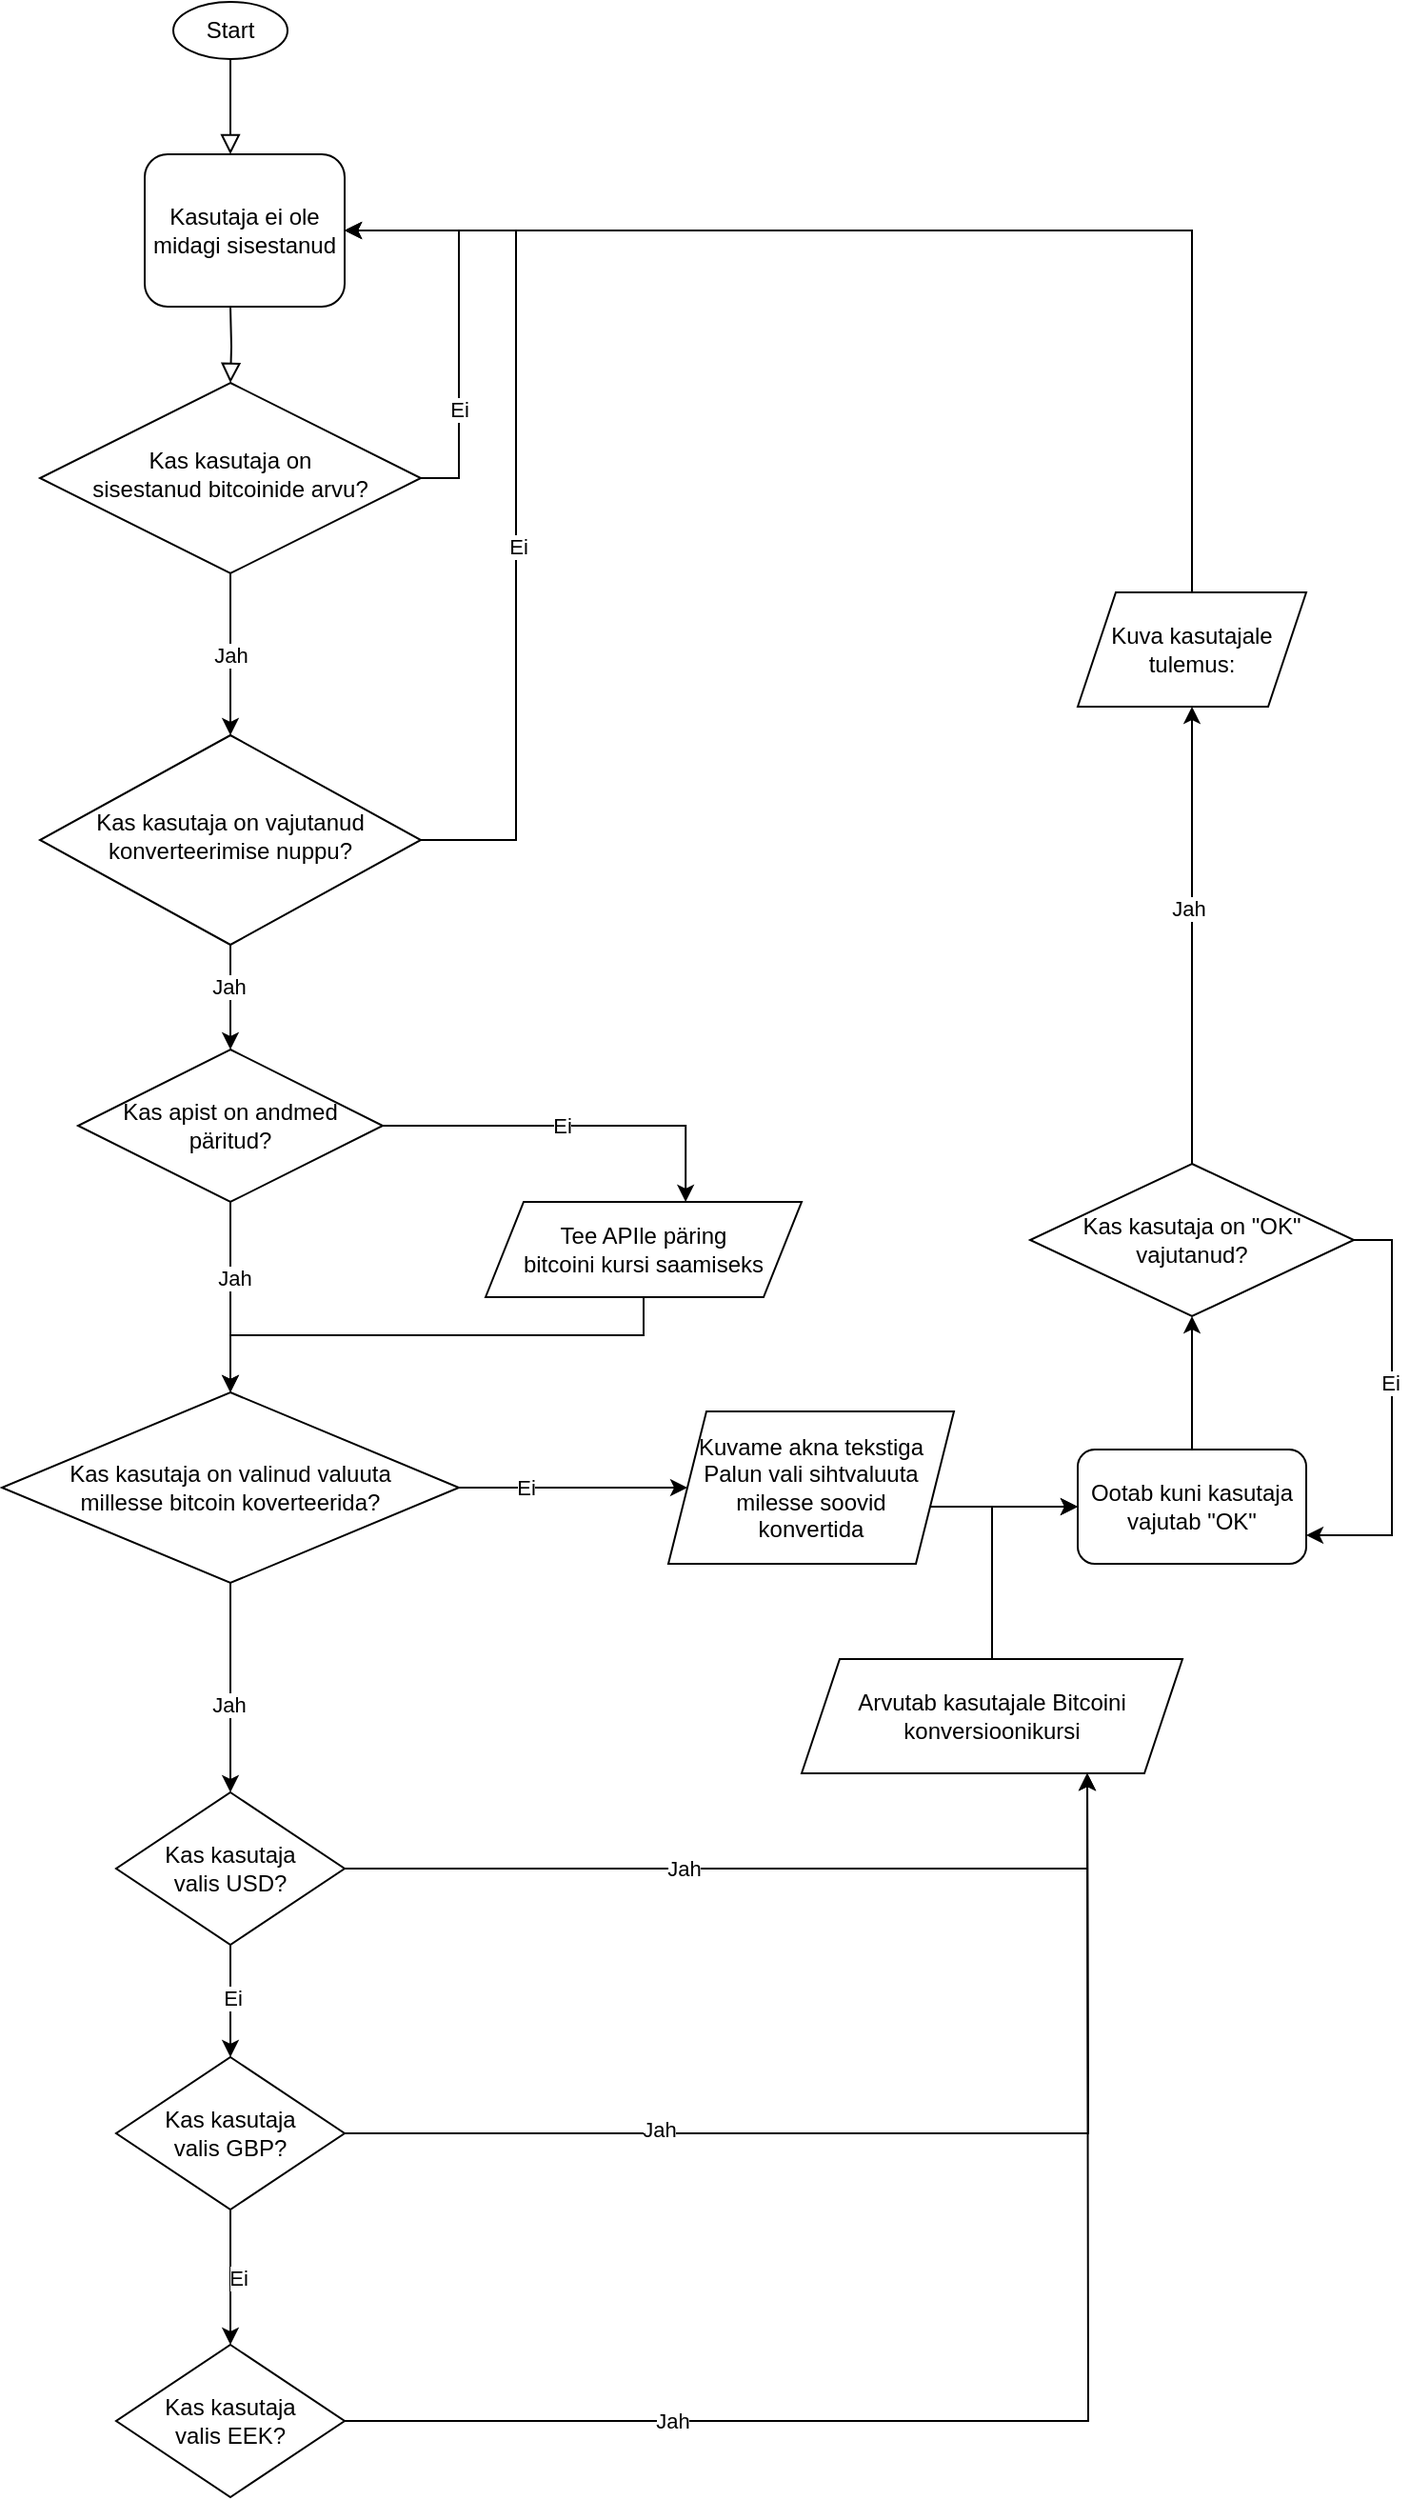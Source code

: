 <mxfile version="26.0.14">
  <diagram id="C5RBs43oDa-KdzZeNtuy" name="Page-1">
    <mxGraphModel grid="1" page="1" gridSize="10" guides="1" tooltips="1" connect="1" arrows="1" fold="1" pageScale="1" pageWidth="827" pageHeight="1169" math="0" shadow="0">
      <root>
        <mxCell id="WIyWlLk6GJQsqaUBKTNV-0" />
        <mxCell id="WIyWlLk6GJQsqaUBKTNV-1" parent="WIyWlLk6GJQsqaUBKTNV-0" />
        <mxCell id="WIyWlLk6GJQsqaUBKTNV-2" value="" style="rounded=0;html=1;jettySize=auto;orthogonalLoop=1;fontSize=11;endArrow=block;endFill=0;endSize=8;strokeWidth=1;shadow=0;labelBackgroundColor=none;edgeStyle=orthogonalEdgeStyle;" edge="1" parent="WIyWlLk6GJQsqaUBKTNV-1">
          <mxGeometry relative="1" as="geometry">
            <mxPoint x="220" y="120" as="sourcePoint" />
            <mxPoint x="220" y="170" as="targetPoint" />
          </mxGeometry>
        </mxCell>
        <mxCell id="WIyWlLk6GJQsqaUBKTNV-4" value="" style="rounded=0;html=1;jettySize=auto;orthogonalLoop=1;fontSize=11;endArrow=block;endFill=0;endSize=8;strokeWidth=1;shadow=0;labelBackgroundColor=none;edgeStyle=orthogonalEdgeStyle;" edge="1" parent="WIyWlLk6GJQsqaUBKTNV-1" target="WIyWlLk6GJQsqaUBKTNV-10">
          <mxGeometry y="20" relative="1" as="geometry">
            <mxPoint as="offset" />
            <mxPoint x="220" y="250" as="sourcePoint" />
          </mxGeometry>
        </mxCell>
        <mxCell id="tMN2nvSeUciVGMG8hcCd-5" value="&lt;div&gt;Jah&lt;/div&gt;" style="edgeStyle=orthogonalEdgeStyle;rounded=0;orthogonalLoop=1;jettySize=auto;html=1;exitX=0.5;exitY=1;exitDx=0;exitDy=0;entryX=0.5;entryY=0;entryDx=0;entryDy=0;" edge="1" parent="WIyWlLk6GJQsqaUBKTNV-1" source="WIyWlLk6GJQsqaUBKTNV-10" target="tMN2nvSeUciVGMG8hcCd-2">
          <mxGeometry relative="1" as="geometry" />
        </mxCell>
        <mxCell id="tMN2nvSeUciVGMG8hcCd-30" style="edgeStyle=orthogonalEdgeStyle;rounded=0;orthogonalLoop=1;jettySize=auto;html=1;exitX=1;exitY=0.5;exitDx=0;exitDy=0;entryX=1;entryY=0.5;entryDx=0;entryDy=0;" edge="1" parent="WIyWlLk6GJQsqaUBKTNV-1" source="WIyWlLk6GJQsqaUBKTNV-10" target="tMN2nvSeUciVGMG8hcCd-1">
          <mxGeometry relative="1" as="geometry" />
        </mxCell>
        <mxCell id="tMN2nvSeUciVGMG8hcCd-32" value="Ei" style="edgeLabel;html=1;align=center;verticalAlign=middle;resizable=0;points=[];" connectable="0" vertex="1" parent="tMN2nvSeUciVGMG8hcCd-30">
          <mxGeometry x="-0.464" relative="1" as="geometry">
            <mxPoint as="offset" />
          </mxGeometry>
        </mxCell>
        <mxCell id="WIyWlLk6GJQsqaUBKTNV-10" value="&lt;div&gt;Kas kasutaja on&lt;/div&gt;&lt;div&gt;sisestanud bitcoinide arvu?&lt;/div&gt;" style="rhombus;whiteSpace=wrap;html=1;shadow=0;fontFamily=Helvetica;fontSize=12;align=center;strokeWidth=1;spacing=6;spacingTop=-4;" vertex="1" parent="WIyWlLk6GJQsqaUBKTNV-1">
          <mxGeometry x="120" y="290" width="200" height="100" as="geometry" />
        </mxCell>
        <mxCell id="tMN2nvSeUciVGMG8hcCd-0" value="Start" style="ellipse;whiteSpace=wrap;html=1;" vertex="1" parent="WIyWlLk6GJQsqaUBKTNV-1">
          <mxGeometry x="190" y="90" width="60" height="30" as="geometry" />
        </mxCell>
        <mxCell id="tMN2nvSeUciVGMG8hcCd-1" value="Kasutaja ei ole midagi sisestanud" style="rounded=1;whiteSpace=wrap;html=1;" vertex="1" parent="WIyWlLk6GJQsqaUBKTNV-1">
          <mxGeometry x="175" y="170" width="105" height="80" as="geometry" />
        </mxCell>
        <mxCell id="tMN2nvSeUciVGMG8hcCd-8" style="edgeStyle=orthogonalEdgeStyle;rounded=0;orthogonalLoop=1;jettySize=auto;html=1;exitX=0.5;exitY=1;exitDx=0;exitDy=0;entryX=0.5;entryY=0;entryDx=0;entryDy=0;" edge="1" parent="WIyWlLk6GJQsqaUBKTNV-1" source="tMN2nvSeUciVGMG8hcCd-2" target="tMN2nvSeUciVGMG8hcCd-7">
          <mxGeometry relative="1" as="geometry" />
        </mxCell>
        <mxCell id="tMN2nvSeUciVGMG8hcCd-9" value="Jah" style="edgeLabel;html=1;align=center;verticalAlign=middle;resizable=0;points=[];" connectable="0" vertex="1" parent="tMN2nvSeUciVGMG8hcCd-8">
          <mxGeometry x="-0.2" y="-1" relative="1" as="geometry">
            <mxPoint as="offset" />
          </mxGeometry>
        </mxCell>
        <mxCell id="tMN2nvSeUciVGMG8hcCd-29" style="edgeStyle=orthogonalEdgeStyle;rounded=0;orthogonalLoop=1;jettySize=auto;html=1;exitX=1;exitY=0.5;exitDx=0;exitDy=0;entryX=1;entryY=0.5;entryDx=0;entryDy=0;" edge="1" parent="WIyWlLk6GJQsqaUBKTNV-1" source="tMN2nvSeUciVGMG8hcCd-2" target="tMN2nvSeUciVGMG8hcCd-1">
          <mxGeometry relative="1" as="geometry">
            <Array as="points">
              <mxPoint x="370" y="530" />
              <mxPoint x="370" y="210" />
            </Array>
          </mxGeometry>
        </mxCell>
        <mxCell id="tMN2nvSeUciVGMG8hcCd-31" value="Ei" style="edgeLabel;html=1;align=center;verticalAlign=middle;resizable=0;points=[];" connectable="0" vertex="1" parent="tMN2nvSeUciVGMG8hcCd-29">
          <mxGeometry x="-0.111" y="-1" relative="1" as="geometry">
            <mxPoint as="offset" />
          </mxGeometry>
        </mxCell>
        <mxCell id="tMN2nvSeUciVGMG8hcCd-2" value="&lt;div&gt;Kas kasutaja on vajutanud&lt;/div&gt;&lt;div&gt;konverteerimise nuppu?&lt;br&gt;&lt;/div&gt;" style="rhombus;whiteSpace=wrap;html=1;shadow=0;fontFamily=Helvetica;fontSize=12;align=center;strokeWidth=1;spacing=6;spacingTop=-4;" vertex="1" parent="WIyWlLk6GJQsqaUBKTNV-1">
          <mxGeometry x="120" y="475" width="200" height="110" as="geometry" />
        </mxCell>
        <mxCell id="tMN2nvSeUciVGMG8hcCd-11" style="edgeStyle=orthogonalEdgeStyle;rounded=0;orthogonalLoop=1;jettySize=auto;html=1;exitX=0.5;exitY=1;exitDx=0;exitDy=0;" edge="1" parent="WIyWlLk6GJQsqaUBKTNV-1" source="tMN2nvSeUciVGMG8hcCd-7" target="tMN2nvSeUciVGMG8hcCd-10">
          <mxGeometry relative="1" as="geometry" />
        </mxCell>
        <mxCell id="tMN2nvSeUciVGMG8hcCd-12" value="&lt;div&gt;Jah&lt;/div&gt;" style="edgeLabel;html=1;align=center;verticalAlign=middle;resizable=0;points=[];" connectable="0" vertex="1" parent="tMN2nvSeUciVGMG8hcCd-11">
          <mxGeometry x="-0.2" y="2" relative="1" as="geometry">
            <mxPoint as="offset" />
          </mxGeometry>
        </mxCell>
        <mxCell id="tMN2nvSeUciVGMG8hcCd-7" value="Kas apist on andmed päritud?" style="rhombus;whiteSpace=wrap;html=1;" vertex="1" parent="WIyWlLk6GJQsqaUBKTNV-1">
          <mxGeometry x="140" y="640" width="160" height="80" as="geometry" />
        </mxCell>
        <mxCell id="tMN2nvSeUciVGMG8hcCd-19" style="edgeStyle=orthogonalEdgeStyle;rounded=0;orthogonalLoop=1;jettySize=auto;html=1;exitX=1;exitY=0.5;exitDx=0;exitDy=0;entryX=0;entryY=0.5;entryDx=0;entryDy=0;" edge="1" parent="WIyWlLk6GJQsqaUBKTNV-1" source="tMN2nvSeUciVGMG8hcCd-10" target="tMN2nvSeUciVGMG8hcCd-18">
          <mxGeometry relative="1" as="geometry" />
        </mxCell>
        <mxCell id="tMN2nvSeUciVGMG8hcCd-38" value="Ei" style="edgeLabel;html=1;align=center;verticalAlign=middle;resizable=0;points=[];" connectable="0" vertex="1" parent="tMN2nvSeUciVGMG8hcCd-19">
          <mxGeometry x="-0.415" relative="1" as="geometry">
            <mxPoint as="offset" />
          </mxGeometry>
        </mxCell>
        <mxCell id="tMN2nvSeUciVGMG8hcCd-39" style="edgeStyle=orthogonalEdgeStyle;rounded=0;orthogonalLoop=1;jettySize=auto;html=1;exitX=0.5;exitY=1;exitDx=0;exitDy=0;entryX=0.5;entryY=0;entryDx=0;entryDy=0;" edge="1" parent="WIyWlLk6GJQsqaUBKTNV-1" source="tMN2nvSeUciVGMG8hcCd-10" target="tMN2nvSeUciVGMG8hcCd-40">
          <mxGeometry relative="1" as="geometry">
            <mxPoint x="220" y="1030" as="targetPoint" />
          </mxGeometry>
        </mxCell>
        <mxCell id="tMN2nvSeUciVGMG8hcCd-48" value="Jah" style="edgeLabel;html=1;align=center;verticalAlign=middle;resizable=0;points=[];" connectable="0" vertex="1" parent="tMN2nvSeUciVGMG8hcCd-39">
          <mxGeometry x="0.164" y="-1" relative="1" as="geometry">
            <mxPoint as="offset" />
          </mxGeometry>
        </mxCell>
        <mxCell id="tMN2nvSeUciVGMG8hcCd-10" value="&lt;div&gt;Kas kasutaja on valinud valuuta&lt;/div&gt;&lt;div&gt;millesse bitcoin koverteerida?&lt;br&gt;&lt;/div&gt;" style="rhombus;whiteSpace=wrap;html=1;" vertex="1" parent="WIyWlLk6GJQsqaUBKTNV-1">
          <mxGeometry x="100" y="820" width="240" height="100" as="geometry" />
        </mxCell>
        <mxCell id="tMN2nvSeUciVGMG8hcCd-14" style="edgeStyle=orthogonalEdgeStyle;rounded=0;orthogonalLoop=1;jettySize=auto;html=1;entryX=0.5;entryY=0;entryDx=0;entryDy=0;" edge="1" parent="WIyWlLk6GJQsqaUBKTNV-1" source="tMN2nvSeUciVGMG8hcCd-13" target="tMN2nvSeUciVGMG8hcCd-10">
          <mxGeometry relative="1" as="geometry">
            <Array as="points">
              <mxPoint x="437" y="790" />
              <mxPoint x="220" y="790" />
            </Array>
          </mxGeometry>
        </mxCell>
        <mxCell id="tMN2nvSeUciVGMG8hcCd-13" value="&lt;div&gt;Tee APIle päring&lt;/div&gt;&lt;div&gt;bitcoini kursi saamiseks&lt;br&gt;&lt;/div&gt;" style="shape=parallelogram;perimeter=parallelogramPerimeter;whiteSpace=wrap;html=1;fixedSize=1;" vertex="1" parent="WIyWlLk6GJQsqaUBKTNV-1">
          <mxGeometry x="354" y="720" width="166" height="50" as="geometry" />
        </mxCell>
        <mxCell id="tMN2nvSeUciVGMG8hcCd-15" style="edgeStyle=orthogonalEdgeStyle;rounded=0;orthogonalLoop=1;jettySize=auto;html=1;exitX=1;exitY=0.5;exitDx=0;exitDy=0;entryX=0.633;entryY=0;entryDx=0;entryDy=0;entryPerimeter=0;" edge="1" parent="WIyWlLk6GJQsqaUBKTNV-1" source="tMN2nvSeUciVGMG8hcCd-7" target="tMN2nvSeUciVGMG8hcCd-13">
          <mxGeometry relative="1" as="geometry" />
        </mxCell>
        <mxCell id="tMN2nvSeUciVGMG8hcCd-16" value="Ei" style="edgeLabel;html=1;align=center;verticalAlign=middle;resizable=0;points=[];" connectable="0" vertex="1" parent="tMN2nvSeUciVGMG8hcCd-15">
          <mxGeometry x="-0.059" relative="1" as="geometry">
            <mxPoint as="offset" />
          </mxGeometry>
        </mxCell>
        <mxCell id="Y7lxmifSx2YuwqubAJjq-8" style="edgeStyle=orthogonalEdgeStyle;rounded=0;orthogonalLoop=1;jettySize=auto;html=1;exitX=1;exitY=0.75;exitDx=0;exitDy=0;" edge="1" parent="WIyWlLk6GJQsqaUBKTNV-1" source="tMN2nvSeUciVGMG8hcCd-18" target="tMN2nvSeUciVGMG8hcCd-21">
          <mxGeometry relative="1" as="geometry">
            <Array as="points">
              <mxPoint x="586" y="880" />
            </Array>
          </mxGeometry>
        </mxCell>
        <mxCell id="tMN2nvSeUciVGMG8hcCd-18" value="&lt;div&gt;Kuvame akna tekstiga&lt;/div&gt;&lt;div&gt;Palun vali sihtvaluuta&lt;/div&gt;&lt;div&gt;milesse soovid&lt;/div&gt;&lt;div&gt;konvertida&lt;br&gt;&lt;/div&gt;" style="shape=parallelogram;perimeter=parallelogramPerimeter;whiteSpace=wrap;html=1;fixedSize=1;" vertex="1" parent="WIyWlLk6GJQsqaUBKTNV-1">
          <mxGeometry x="450" y="830" width="150" height="80" as="geometry" />
        </mxCell>
        <mxCell id="tMN2nvSeUciVGMG8hcCd-25" style="edgeStyle=orthogonalEdgeStyle;rounded=0;orthogonalLoop=1;jettySize=auto;html=1;exitX=1;exitY=0.5;exitDx=0;exitDy=0;entryX=1;entryY=0.75;entryDx=0;entryDy=0;" edge="1" parent="WIyWlLk6GJQsqaUBKTNV-1" source="tMN2nvSeUciVGMG8hcCd-20" target="tMN2nvSeUciVGMG8hcCd-21">
          <mxGeometry relative="1" as="geometry" />
        </mxCell>
        <mxCell id="tMN2nvSeUciVGMG8hcCd-26" value="Ei" style="edgeLabel;html=1;align=center;verticalAlign=middle;resizable=0;points=[];" connectable="0" vertex="1" parent="tMN2nvSeUciVGMG8hcCd-25">
          <mxGeometry x="-0.139" y="-1" relative="1" as="geometry">
            <mxPoint as="offset" />
          </mxGeometry>
        </mxCell>
        <mxCell id="Y7lxmifSx2YuwqubAJjq-16" style="edgeStyle=orthogonalEdgeStyle;rounded=0;orthogonalLoop=1;jettySize=auto;html=1;exitX=0.5;exitY=0;exitDx=0;exitDy=0;entryX=0.5;entryY=1;entryDx=0;entryDy=0;" edge="1" parent="WIyWlLk6GJQsqaUBKTNV-1" source="tMN2nvSeUciVGMG8hcCd-20" target="Y7lxmifSx2YuwqubAJjq-0">
          <mxGeometry relative="1" as="geometry" />
        </mxCell>
        <mxCell id="Y7lxmifSx2YuwqubAJjq-18" value="&lt;div&gt;Jah&lt;/div&gt;" style="edgeLabel;html=1;align=center;verticalAlign=middle;resizable=0;points=[];" connectable="0" vertex="1" parent="Y7lxmifSx2YuwqubAJjq-16">
          <mxGeometry x="0.122" y="2" relative="1" as="geometry">
            <mxPoint as="offset" />
          </mxGeometry>
        </mxCell>
        <mxCell id="tMN2nvSeUciVGMG8hcCd-20" value="&lt;div&gt;Kas kasutaja on &quot;OK&quot;&lt;/div&gt;&lt;div&gt;vajutanud?&lt;br&gt;&lt;/div&gt;" style="rhombus;whiteSpace=wrap;html=1;" vertex="1" parent="WIyWlLk6GJQsqaUBKTNV-1">
          <mxGeometry x="640" y="700" width="170" height="80" as="geometry" />
        </mxCell>
        <mxCell id="Y7lxmifSx2YuwqubAJjq-1" style="edgeStyle=orthogonalEdgeStyle;rounded=0;orthogonalLoop=1;jettySize=auto;html=1;exitX=0.5;exitY=0;exitDx=0;exitDy=0;entryX=0.5;entryY=1;entryDx=0;entryDy=0;" edge="1" parent="WIyWlLk6GJQsqaUBKTNV-1" source="tMN2nvSeUciVGMG8hcCd-21" target="tMN2nvSeUciVGMG8hcCd-20">
          <mxGeometry relative="1" as="geometry" />
        </mxCell>
        <mxCell id="tMN2nvSeUciVGMG8hcCd-21" value="&lt;div&gt;Ootab kuni kasutaja&lt;/div&gt;&lt;div&gt;vajutab &quot;OK&quot;&lt;br&gt;&lt;/div&gt;" style="rounded=1;whiteSpace=wrap;html=1;" vertex="1" parent="WIyWlLk6GJQsqaUBKTNV-1">
          <mxGeometry x="665" y="850" width="120" height="60" as="geometry" />
        </mxCell>
        <mxCell id="tMN2nvSeUciVGMG8hcCd-44" style="edgeStyle=orthogonalEdgeStyle;rounded=0;orthogonalLoop=1;jettySize=auto;html=1;exitX=0.5;exitY=1;exitDx=0;exitDy=0;entryX=0.5;entryY=0;entryDx=0;entryDy=0;" edge="1" parent="WIyWlLk6GJQsqaUBKTNV-1" source="tMN2nvSeUciVGMG8hcCd-40" target="tMN2nvSeUciVGMG8hcCd-41">
          <mxGeometry relative="1" as="geometry" />
        </mxCell>
        <mxCell id="tMN2nvSeUciVGMG8hcCd-71" value="Ei" style="edgeLabel;html=1;align=center;verticalAlign=middle;resizable=0;points=[];" connectable="0" vertex="1" parent="tMN2nvSeUciVGMG8hcCd-44">
          <mxGeometry x="-0.051" y="1" relative="1" as="geometry">
            <mxPoint as="offset" />
          </mxGeometry>
        </mxCell>
        <mxCell id="Y7lxmifSx2YuwqubAJjq-21" style="edgeStyle=orthogonalEdgeStyle;rounded=0;orthogonalLoop=1;jettySize=auto;html=1;exitX=1;exitY=0.5;exitDx=0;exitDy=0;entryX=0.75;entryY=1;entryDx=0;entryDy=0;" edge="1" parent="WIyWlLk6GJQsqaUBKTNV-1" source="tMN2nvSeUciVGMG8hcCd-40" target="Y7lxmifSx2YuwqubAJjq-15">
          <mxGeometry relative="1" as="geometry" />
        </mxCell>
        <mxCell id="Y7lxmifSx2YuwqubAJjq-24" value="Jah" style="edgeLabel;html=1;align=center;verticalAlign=middle;resizable=0;points=[];" connectable="0" vertex="1" parent="Y7lxmifSx2YuwqubAJjq-21">
          <mxGeometry x="-0.193" relative="1" as="geometry">
            <mxPoint as="offset" />
          </mxGeometry>
        </mxCell>
        <mxCell id="tMN2nvSeUciVGMG8hcCd-40" value="&lt;div&gt;Kas kasutaja&lt;/div&gt;&lt;div&gt;valis USD?&lt;br&gt;&lt;/div&gt;" style="rhombus;whiteSpace=wrap;html=1;" vertex="1" parent="WIyWlLk6GJQsqaUBKTNV-1">
          <mxGeometry x="160" y="1030" width="120" height="80" as="geometry" />
        </mxCell>
        <mxCell id="tMN2nvSeUciVGMG8hcCd-45" style="edgeStyle=orthogonalEdgeStyle;rounded=0;orthogonalLoop=1;jettySize=auto;html=1;exitX=0.5;exitY=1;exitDx=0;exitDy=0;entryX=0.5;entryY=0;entryDx=0;entryDy=0;" edge="1" parent="WIyWlLk6GJQsqaUBKTNV-1" source="tMN2nvSeUciVGMG8hcCd-41" target="tMN2nvSeUciVGMG8hcCd-42">
          <mxGeometry relative="1" as="geometry" />
        </mxCell>
        <mxCell id="tMN2nvSeUciVGMG8hcCd-72" value="Ei" style="edgeLabel;html=1;align=center;verticalAlign=middle;resizable=0;points=[];" connectable="0" vertex="1" parent="tMN2nvSeUciVGMG8hcCd-45">
          <mxGeometry x="0.014" y="4" relative="1" as="geometry">
            <mxPoint as="offset" />
          </mxGeometry>
        </mxCell>
        <mxCell id="Y7lxmifSx2YuwqubAJjq-22" style="edgeStyle=orthogonalEdgeStyle;rounded=0;orthogonalLoop=1;jettySize=auto;html=1;exitX=1;exitY=0.5;exitDx=0;exitDy=0;" edge="1" parent="WIyWlLk6GJQsqaUBKTNV-1" source="tMN2nvSeUciVGMG8hcCd-41">
          <mxGeometry relative="1" as="geometry">
            <mxPoint x="670" y="1020.0" as="targetPoint" />
          </mxGeometry>
        </mxCell>
        <mxCell id="Y7lxmifSx2YuwqubAJjq-25" value="Jah" style="edgeLabel;html=1;align=center;verticalAlign=middle;resizable=0;points=[];" connectable="0" vertex="1" parent="Y7lxmifSx2YuwqubAJjq-22">
          <mxGeometry x="-0.432" y="2" relative="1" as="geometry">
            <mxPoint as="offset" />
          </mxGeometry>
        </mxCell>
        <mxCell id="tMN2nvSeUciVGMG8hcCd-41" value="&lt;div&gt;Kas kasutaja&lt;/div&gt;&lt;div&gt;valis GBP?&lt;br&gt;&lt;/div&gt;" style="rhombus;whiteSpace=wrap;html=1;" vertex="1" parent="WIyWlLk6GJQsqaUBKTNV-1">
          <mxGeometry x="160" y="1169" width="120" height="80" as="geometry" />
        </mxCell>
        <mxCell id="Y7lxmifSx2YuwqubAJjq-23" style="edgeStyle=orthogonalEdgeStyle;rounded=0;orthogonalLoop=1;jettySize=auto;html=1;exitX=1;exitY=0.5;exitDx=0;exitDy=0;" edge="1" parent="WIyWlLk6GJQsqaUBKTNV-1" source="tMN2nvSeUciVGMG8hcCd-42">
          <mxGeometry relative="1" as="geometry">
            <mxPoint x="670" y="1020.0" as="targetPoint" />
          </mxGeometry>
        </mxCell>
        <mxCell id="Y7lxmifSx2YuwqubAJjq-26" value="Jah" style="edgeLabel;html=1;align=center;verticalAlign=middle;resizable=0;points=[];" connectable="0" vertex="1" parent="Y7lxmifSx2YuwqubAJjq-23">
          <mxGeometry x="-0.531" relative="1" as="geometry">
            <mxPoint as="offset" />
          </mxGeometry>
        </mxCell>
        <mxCell id="tMN2nvSeUciVGMG8hcCd-42" value="&lt;div&gt;Kas kasutaja&lt;/div&gt;&lt;div&gt;valis EEK?&lt;br&gt;&lt;/div&gt;" style="rhombus;whiteSpace=wrap;html=1;" vertex="1" parent="WIyWlLk6GJQsqaUBKTNV-1">
          <mxGeometry x="160" y="1320" width="120" height="80" as="geometry" />
        </mxCell>
        <mxCell id="Y7lxmifSx2YuwqubAJjq-17" style="edgeStyle=orthogonalEdgeStyle;rounded=0;orthogonalLoop=1;jettySize=auto;html=1;exitX=0.5;exitY=0;exitDx=0;exitDy=0;entryX=1;entryY=0.5;entryDx=0;entryDy=0;" edge="1" parent="WIyWlLk6GJQsqaUBKTNV-1" source="Y7lxmifSx2YuwqubAJjq-0" target="tMN2nvSeUciVGMG8hcCd-1">
          <mxGeometry relative="1" as="geometry" />
        </mxCell>
        <mxCell id="Y7lxmifSx2YuwqubAJjq-0" value="Kuva kasutajale tulemus:" style="shape=parallelogram;perimeter=parallelogramPerimeter;whiteSpace=wrap;html=1;fixedSize=1;" vertex="1" parent="WIyWlLk6GJQsqaUBKTNV-1">
          <mxGeometry x="665" y="400" width="120" height="60" as="geometry" />
        </mxCell>
        <mxCell id="Y7lxmifSx2YuwqubAJjq-27" style="edgeStyle=orthogonalEdgeStyle;rounded=0;orthogonalLoop=1;jettySize=auto;html=1;exitX=0.5;exitY=0;exitDx=0;exitDy=0;entryX=0;entryY=0.5;entryDx=0;entryDy=0;" edge="1" parent="WIyWlLk6GJQsqaUBKTNV-1" source="Y7lxmifSx2YuwqubAJjq-15" target="tMN2nvSeUciVGMG8hcCd-21">
          <mxGeometry relative="1" as="geometry" />
        </mxCell>
        <mxCell id="Y7lxmifSx2YuwqubAJjq-15" value="Arvutab kasutajale Bitcoini konversioonikursi" style="shape=parallelogram;perimeter=parallelogramPerimeter;whiteSpace=wrap;html=1;fixedSize=1;" vertex="1" parent="WIyWlLk6GJQsqaUBKTNV-1">
          <mxGeometry x="520" y="960" width="200" height="60" as="geometry" />
        </mxCell>
      </root>
    </mxGraphModel>
  </diagram>
</mxfile>
